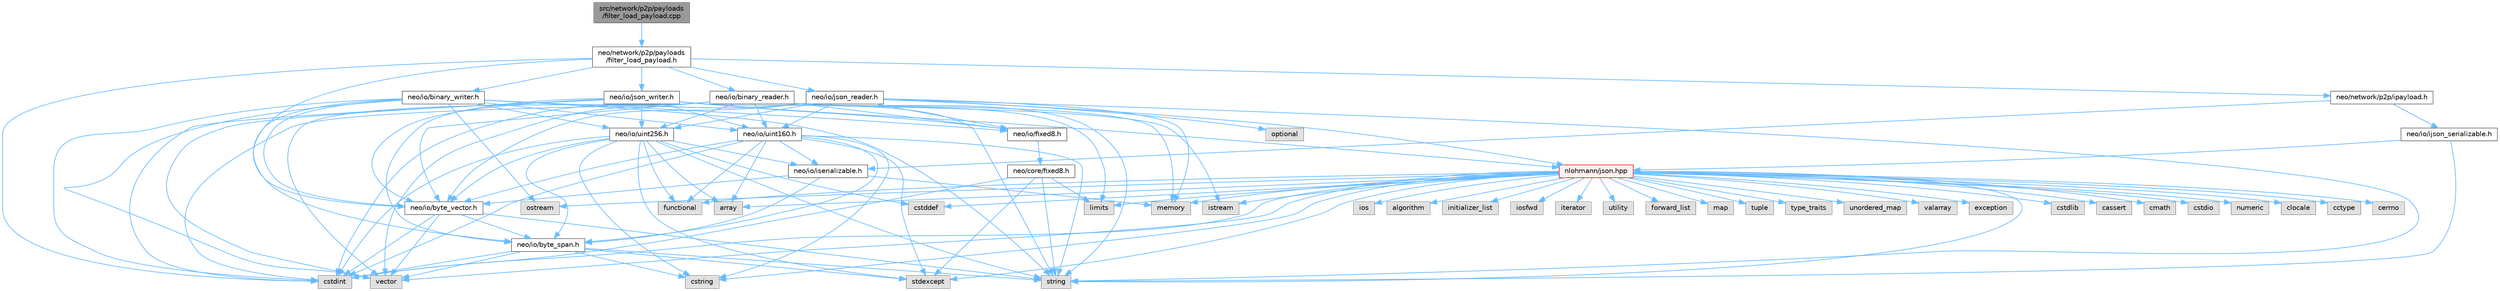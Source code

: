 digraph "src/network/p2p/payloads/filter_load_payload.cpp"
{
 // LATEX_PDF_SIZE
  bgcolor="transparent";
  edge [fontname=Helvetica,fontsize=10,labelfontname=Helvetica,labelfontsize=10];
  node [fontname=Helvetica,fontsize=10,shape=box,height=0.2,width=0.4];
  Node1 [id="Node000001",label="src/network/p2p/payloads\l/filter_load_payload.cpp",height=0.2,width=0.4,color="gray40", fillcolor="grey60", style="filled", fontcolor="black",tooltip=" "];
  Node1 -> Node2 [id="edge120_Node000001_Node000002",color="steelblue1",style="solid",tooltip=" "];
  Node2 [id="Node000002",label="neo/network/p2p/payloads\l/filter_load_payload.h",height=0.2,width=0.4,color="grey40", fillcolor="white", style="filled",URL="$filter__load__payload_8h.html",tooltip=" "];
  Node2 -> Node3 [id="edge121_Node000002_Node000003",color="steelblue1",style="solid",tooltip=" "];
  Node3 [id="Node000003",label="neo/io/binary_reader.h",height=0.2,width=0.4,color="grey40", fillcolor="white", style="filled",URL="$binary__reader_8h.html",tooltip=" "];
  Node3 -> Node4 [id="edge122_Node000003_Node000004",color="steelblue1",style="solid",tooltip=" "];
  Node4 [id="Node000004",label="neo/io/byte_vector.h",height=0.2,width=0.4,color="grey40", fillcolor="white", style="filled",URL="$io_2byte__vector_8h.html",tooltip=" "];
  Node4 -> Node5 [id="edge123_Node000004_Node000005",color="steelblue1",style="solid",tooltip=" "];
  Node5 [id="Node000005",label="neo/io/byte_span.h",height=0.2,width=0.4,color="grey40", fillcolor="white", style="filled",URL="$io_2byte__span_8h.html",tooltip=" "];
  Node5 -> Node6 [id="edge124_Node000005_Node000006",color="steelblue1",style="solid",tooltip=" "];
  Node6 [id="Node000006",label="cstdint",height=0.2,width=0.4,color="grey60", fillcolor="#E0E0E0", style="filled",tooltip=" "];
  Node5 -> Node7 [id="edge125_Node000005_Node000007",color="steelblue1",style="solid",tooltip=" "];
  Node7 [id="Node000007",label="cstring",height=0.2,width=0.4,color="grey60", fillcolor="#E0E0E0", style="filled",tooltip=" "];
  Node5 -> Node8 [id="edge126_Node000005_Node000008",color="steelblue1",style="solid",tooltip=" "];
  Node8 [id="Node000008",label="stdexcept",height=0.2,width=0.4,color="grey60", fillcolor="#E0E0E0", style="filled",tooltip=" "];
  Node5 -> Node9 [id="edge127_Node000005_Node000009",color="steelblue1",style="solid",tooltip=" "];
  Node9 [id="Node000009",label="string",height=0.2,width=0.4,color="grey60", fillcolor="#E0E0E0", style="filled",tooltip=" "];
  Node5 -> Node10 [id="edge128_Node000005_Node000010",color="steelblue1",style="solid",tooltip=" "];
  Node10 [id="Node000010",label="vector",height=0.2,width=0.4,color="grey60", fillcolor="#E0E0E0", style="filled",tooltip=" "];
  Node4 -> Node6 [id="edge129_Node000004_Node000006",color="steelblue1",style="solid",tooltip=" "];
  Node4 -> Node9 [id="edge130_Node000004_Node000009",color="steelblue1",style="solid",tooltip=" "];
  Node4 -> Node10 [id="edge131_Node000004_Node000010",color="steelblue1",style="solid",tooltip=" "];
  Node3 -> Node11 [id="edge132_Node000003_Node000011",color="steelblue1",style="solid",tooltip=" "];
  Node11 [id="Node000011",label="neo/io/fixed8.h",height=0.2,width=0.4,color="grey40", fillcolor="white", style="filled",URL="$io_2fixed8_8h.html",tooltip=" "];
  Node11 -> Node12 [id="edge133_Node000011_Node000012",color="steelblue1",style="solid",tooltip=" "];
  Node12 [id="Node000012",label="neo/core/fixed8.h",height=0.2,width=0.4,color="grey40", fillcolor="white", style="filled",URL="$core_2fixed8_8h.html",tooltip=" "];
  Node12 -> Node6 [id="edge134_Node000012_Node000006",color="steelblue1",style="solid",tooltip=" "];
  Node12 -> Node13 [id="edge135_Node000012_Node000013",color="steelblue1",style="solid",tooltip=" "];
  Node13 [id="Node000013",label="limits",height=0.2,width=0.4,color="grey60", fillcolor="#E0E0E0", style="filled",tooltip=" "];
  Node12 -> Node8 [id="edge136_Node000012_Node000008",color="steelblue1",style="solid",tooltip=" "];
  Node12 -> Node9 [id="edge137_Node000012_Node000009",color="steelblue1",style="solid",tooltip=" "];
  Node3 -> Node14 [id="edge138_Node000003_Node000014",color="steelblue1",style="solid",tooltip=" "];
  Node14 [id="Node000014",label="neo/io/uint160.h",height=0.2,width=0.4,color="grey40", fillcolor="white", style="filled",URL="$uint160_8h.html",tooltip=" "];
  Node14 -> Node5 [id="edge139_Node000014_Node000005",color="steelblue1",style="solid",tooltip=" "];
  Node14 -> Node4 [id="edge140_Node000014_Node000004",color="steelblue1",style="solid",tooltip=" "];
  Node14 -> Node15 [id="edge141_Node000014_Node000015",color="steelblue1",style="solid",tooltip=" "];
  Node15 [id="Node000015",label="neo/io/iserializable.h",height=0.2,width=0.4,color="grey40", fillcolor="white", style="filled",URL="$iserializable_8h.html",tooltip=" "];
  Node15 -> Node5 [id="edge142_Node000015_Node000005",color="steelblue1",style="solid",tooltip=" "];
  Node15 -> Node4 [id="edge143_Node000015_Node000004",color="steelblue1",style="solid",tooltip=" "];
  Node15 -> Node16 [id="edge144_Node000015_Node000016",color="steelblue1",style="solid",tooltip=" "];
  Node16 [id="Node000016",label="memory",height=0.2,width=0.4,color="grey60", fillcolor="#E0E0E0", style="filled",tooltip=" "];
  Node14 -> Node17 [id="edge145_Node000014_Node000017",color="steelblue1",style="solid",tooltip=" "];
  Node17 [id="Node000017",label="array",height=0.2,width=0.4,color="grey60", fillcolor="#E0E0E0", style="filled",tooltip=" "];
  Node14 -> Node6 [id="edge146_Node000014_Node000006",color="steelblue1",style="solid",tooltip=" "];
  Node14 -> Node7 [id="edge147_Node000014_Node000007",color="steelblue1",style="solid",tooltip=" "];
  Node14 -> Node18 [id="edge148_Node000014_Node000018",color="steelblue1",style="solid",tooltip=" "];
  Node18 [id="Node000018",label="functional",height=0.2,width=0.4,color="grey60", fillcolor="#E0E0E0", style="filled",tooltip=" "];
  Node14 -> Node8 [id="edge149_Node000014_Node000008",color="steelblue1",style="solid",tooltip=" "];
  Node14 -> Node9 [id="edge150_Node000014_Node000009",color="steelblue1",style="solid",tooltip=" "];
  Node3 -> Node19 [id="edge151_Node000003_Node000019",color="steelblue1",style="solid",tooltip=" "];
  Node19 [id="Node000019",label="neo/io/uint256.h",height=0.2,width=0.4,color="grey40", fillcolor="white", style="filled",URL="$uint256_8h.html",tooltip=" "];
  Node19 -> Node5 [id="edge152_Node000019_Node000005",color="steelblue1",style="solid",tooltip=" "];
  Node19 -> Node4 [id="edge153_Node000019_Node000004",color="steelblue1",style="solid",tooltip=" "];
  Node19 -> Node15 [id="edge154_Node000019_Node000015",color="steelblue1",style="solid",tooltip=" "];
  Node19 -> Node17 [id="edge155_Node000019_Node000017",color="steelblue1",style="solid",tooltip=" "];
  Node19 -> Node20 [id="edge156_Node000019_Node000020",color="steelblue1",style="solid",tooltip=" "];
  Node20 [id="Node000020",label="cstddef",height=0.2,width=0.4,color="grey60", fillcolor="#E0E0E0", style="filled",tooltip=" "];
  Node19 -> Node6 [id="edge157_Node000019_Node000006",color="steelblue1",style="solid",tooltip=" "];
  Node19 -> Node7 [id="edge158_Node000019_Node000007",color="steelblue1",style="solid",tooltip=" "];
  Node19 -> Node18 [id="edge159_Node000019_Node000018",color="steelblue1",style="solid",tooltip=" "];
  Node19 -> Node8 [id="edge160_Node000019_Node000008",color="steelblue1",style="solid",tooltip=" "];
  Node19 -> Node9 [id="edge161_Node000019_Node000009",color="steelblue1",style="solid",tooltip=" "];
  Node3 -> Node6 [id="edge162_Node000003_Node000006",color="steelblue1",style="solid",tooltip=" "];
  Node3 -> Node21 [id="edge163_Node000003_Node000021",color="steelblue1",style="solid",tooltip=" "];
  Node21 [id="Node000021",label="istream",height=0.2,width=0.4,color="grey60", fillcolor="#E0E0E0", style="filled",tooltip=" "];
  Node3 -> Node13 [id="edge164_Node000003_Node000013",color="steelblue1",style="solid",tooltip=" "];
  Node3 -> Node16 [id="edge165_Node000003_Node000016",color="steelblue1",style="solid",tooltip=" "];
  Node3 -> Node9 [id="edge166_Node000003_Node000009",color="steelblue1",style="solid",tooltip=" "];
  Node3 -> Node10 [id="edge167_Node000003_Node000010",color="steelblue1",style="solid",tooltip=" "];
  Node2 -> Node22 [id="edge168_Node000002_Node000022",color="steelblue1",style="solid",tooltip=" "];
  Node22 [id="Node000022",label="neo/io/binary_writer.h",height=0.2,width=0.4,color="grey40", fillcolor="white", style="filled",URL="$binary__writer_8h.html",tooltip=" "];
  Node22 -> Node5 [id="edge169_Node000022_Node000005",color="steelblue1",style="solid",tooltip=" "];
  Node22 -> Node4 [id="edge170_Node000022_Node000004",color="steelblue1",style="solid",tooltip=" "];
  Node22 -> Node11 [id="edge171_Node000022_Node000011",color="steelblue1",style="solid",tooltip=" "];
  Node22 -> Node14 [id="edge172_Node000022_Node000014",color="steelblue1",style="solid",tooltip=" "];
  Node22 -> Node19 [id="edge173_Node000022_Node000019",color="steelblue1",style="solid",tooltip=" "];
  Node22 -> Node6 [id="edge174_Node000022_Node000006",color="steelblue1",style="solid",tooltip=" "];
  Node22 -> Node23 [id="edge175_Node000022_Node000023",color="steelblue1",style="solid",tooltip=" "];
  Node23 [id="Node000023",label="ostream",height=0.2,width=0.4,color="grey60", fillcolor="#E0E0E0", style="filled",tooltip=" "];
  Node22 -> Node9 [id="edge176_Node000022_Node000009",color="steelblue1",style="solid",tooltip=" "];
  Node22 -> Node10 [id="edge177_Node000022_Node000010",color="steelblue1",style="solid",tooltip=" "];
  Node2 -> Node4 [id="edge178_Node000002_Node000004",color="steelblue1",style="solid",tooltip=" "];
  Node2 -> Node24 [id="edge179_Node000002_Node000024",color="steelblue1",style="solid",tooltip=" "];
  Node24 [id="Node000024",label="neo/io/json_reader.h",height=0.2,width=0.4,color="grey40", fillcolor="white", style="filled",URL="$json__reader_8h.html",tooltip=" "];
  Node24 -> Node4 [id="edge180_Node000024_Node000004",color="steelblue1",style="solid",tooltip=" "];
  Node24 -> Node11 [id="edge181_Node000024_Node000011",color="steelblue1",style="solid",tooltip=" "];
  Node24 -> Node14 [id="edge182_Node000024_Node000014",color="steelblue1",style="solid",tooltip=" "];
  Node24 -> Node19 [id="edge183_Node000024_Node000019",color="steelblue1",style="solid",tooltip=" "];
  Node24 -> Node6 [id="edge184_Node000024_Node000006",color="steelblue1",style="solid",tooltip=" "];
  Node24 -> Node16 [id="edge185_Node000024_Node000016",color="steelblue1",style="solid",tooltip=" "];
  Node24 -> Node25 [id="edge186_Node000024_Node000025",color="steelblue1",style="solid",tooltip=" "];
  Node25 [id="Node000025",label="nlohmann/json.hpp",height=0.2,width=0.4,color="red", fillcolor="#FFF0F0", style="filled",URL="$json_8hpp.html",tooltip=" "];
  Node25 -> Node26 [id="edge187_Node000025_Node000026",color="steelblue1",style="solid",tooltip=" "];
  Node26 [id="Node000026",label="algorithm",height=0.2,width=0.4,color="grey60", fillcolor="#E0E0E0", style="filled",tooltip=" "];
  Node25 -> Node20 [id="edge188_Node000025_Node000020",color="steelblue1",style="solid",tooltip=" "];
  Node25 -> Node18 [id="edge189_Node000025_Node000018",color="steelblue1",style="solid",tooltip=" "];
  Node25 -> Node27 [id="edge190_Node000025_Node000027",color="steelblue1",style="solid",tooltip=" "];
  Node27 [id="Node000027",label="initializer_list",height=0.2,width=0.4,color="grey60", fillcolor="#E0E0E0", style="filled",tooltip=" "];
  Node25 -> Node28 [id="edge191_Node000025_Node000028",color="steelblue1",style="solid",tooltip=" "];
  Node28 [id="Node000028",label="iosfwd",height=0.2,width=0.4,color="grey60", fillcolor="#E0E0E0", style="filled",tooltip=" "];
  Node25 -> Node29 [id="edge192_Node000025_Node000029",color="steelblue1",style="solid",tooltip=" "];
  Node29 [id="Node000029",label="iterator",height=0.2,width=0.4,color="grey60", fillcolor="#E0E0E0", style="filled",tooltip=" "];
  Node25 -> Node16 [id="edge193_Node000025_Node000016",color="steelblue1",style="solid",tooltip=" "];
  Node25 -> Node9 [id="edge194_Node000025_Node000009",color="steelblue1",style="solid",tooltip=" "];
  Node25 -> Node30 [id="edge195_Node000025_Node000030",color="steelblue1",style="solid",tooltip=" "];
  Node30 [id="Node000030",label="utility",height=0.2,width=0.4,color="grey60", fillcolor="#E0E0E0", style="filled",tooltip=" "];
  Node25 -> Node10 [id="edge196_Node000025_Node000010",color="steelblue1",style="solid",tooltip=" "];
  Node25 -> Node17 [id="edge197_Node000025_Node000017",color="steelblue1",style="solid",tooltip=" "];
  Node25 -> Node31 [id="edge198_Node000025_Node000031",color="steelblue1",style="solid",tooltip=" "];
  Node31 [id="Node000031",label="forward_list",height=0.2,width=0.4,color="grey60", fillcolor="#E0E0E0", style="filled",tooltip=" "];
  Node25 -> Node32 [id="edge199_Node000025_Node000032",color="steelblue1",style="solid",tooltip=" "];
  Node32 [id="Node000032",label="map",height=0.2,width=0.4,color="grey60", fillcolor="#E0E0E0", style="filled",tooltip=" "];
  Node25 -> Node33 [id="edge200_Node000025_Node000033",color="steelblue1",style="solid",tooltip=" "];
  Node33 [id="Node000033",label="tuple",height=0.2,width=0.4,color="grey60", fillcolor="#E0E0E0", style="filled",tooltip=" "];
  Node25 -> Node34 [id="edge201_Node000025_Node000034",color="steelblue1",style="solid",tooltip=" "];
  Node34 [id="Node000034",label="type_traits",height=0.2,width=0.4,color="grey60", fillcolor="#E0E0E0", style="filled",tooltip=" "];
  Node25 -> Node35 [id="edge202_Node000025_Node000035",color="steelblue1",style="solid",tooltip=" "];
  Node35 [id="Node000035",label="unordered_map",height=0.2,width=0.4,color="grey60", fillcolor="#E0E0E0", style="filled",tooltip=" "];
  Node25 -> Node36 [id="edge203_Node000025_Node000036",color="steelblue1",style="solid",tooltip=" "];
  Node36 [id="Node000036",label="valarray",height=0.2,width=0.4,color="grey60", fillcolor="#E0E0E0", style="filled",tooltip=" "];
  Node25 -> Node37 [id="edge204_Node000025_Node000037",color="steelblue1",style="solid",tooltip=" "];
  Node37 [id="Node000037",label="exception",height=0.2,width=0.4,color="grey60", fillcolor="#E0E0E0", style="filled",tooltip=" "];
  Node25 -> Node8 [id="edge205_Node000025_Node000008",color="steelblue1",style="solid",tooltip=" "];
  Node25 -> Node6 [id="edge206_Node000025_Node000006",color="steelblue1",style="solid",tooltip=" "];
  Node25 -> Node38 [id="edge207_Node000025_Node000038",color="steelblue1",style="solid",tooltip=" "];
  Node38 [id="Node000038",label="cstdlib",height=0.2,width=0.4,color="grey60", fillcolor="#E0E0E0", style="filled",tooltip=" "];
  Node25 -> Node39 [id="edge208_Node000025_Node000039",color="steelblue1",style="solid",tooltip=" "];
  Node39 [id="Node000039",label="cassert",height=0.2,width=0.4,color="grey60", fillcolor="#E0E0E0", style="filled",tooltip=" "];
  Node25 -> Node13 [id="edge209_Node000025_Node000013",color="steelblue1",style="solid",tooltip=" "];
  Node25 -> Node7 [id="edge210_Node000025_Node000007",color="steelblue1",style="solid",tooltip=" "];
  Node25 -> Node40 [id="edge211_Node000025_Node000040",color="steelblue1",style="solid",tooltip=" "];
  Node40 [id="Node000040",label="cmath",height=0.2,width=0.4,color="grey60", fillcolor="#E0E0E0", style="filled",tooltip=" "];
  Node25 -> Node41 [id="edge212_Node000025_Node000041",color="steelblue1",style="solid",tooltip=" "];
  Node41 [id="Node000041",label="cstdio",height=0.2,width=0.4,color="grey60", fillcolor="#E0E0E0", style="filled",tooltip=" "];
  Node25 -> Node42 [id="edge213_Node000025_Node000042",color="steelblue1",style="solid",tooltip=" "];
  Node42 [id="Node000042",label="numeric",height=0.2,width=0.4,color="grey60", fillcolor="#E0E0E0", style="filled",tooltip=" "];
  Node25 -> Node21 [id="edge214_Node000025_Node000021",color="steelblue1",style="solid",tooltip=" "];
  Node25 -> Node43 [id="edge215_Node000025_Node000043",color="steelblue1",style="solid",tooltip=" "];
  Node43 [id="Node000043",label="clocale",height=0.2,width=0.4,color="grey60", fillcolor="#E0E0E0", style="filled",tooltip=" "];
  Node25 -> Node44 [id="edge216_Node000025_Node000044",color="steelblue1",style="solid",tooltip=" "];
  Node44 [id="Node000044",label="cctype",height=0.2,width=0.4,color="grey60", fillcolor="#E0E0E0", style="filled",tooltip=" "];
  Node25 -> Node45 [id="edge217_Node000025_Node000045",color="steelblue1",style="solid",tooltip=" "];
  Node45 [id="Node000045",label="cerrno",height=0.2,width=0.4,color="grey60", fillcolor="#E0E0E0", style="filled",tooltip=" "];
  Node25 -> Node46 [id="edge218_Node000025_Node000046",color="steelblue1",style="solid",tooltip=" "];
  Node46 [id="Node000046",label="ios",height=0.2,width=0.4,color="grey60", fillcolor="#E0E0E0", style="filled",tooltip=" "];
  Node25 -> Node23 [id="edge219_Node000025_Node000023",color="steelblue1",style="solid",tooltip=" "];
  Node24 -> Node48 [id="edge220_Node000024_Node000048",color="steelblue1",style="solid",tooltip=" "];
  Node48 [id="Node000048",label="optional",height=0.2,width=0.4,color="grey60", fillcolor="#E0E0E0", style="filled",tooltip=" "];
  Node24 -> Node9 [id="edge221_Node000024_Node000009",color="steelblue1",style="solid",tooltip=" "];
  Node24 -> Node10 [id="edge222_Node000024_Node000010",color="steelblue1",style="solid",tooltip=" "];
  Node2 -> Node49 [id="edge223_Node000002_Node000049",color="steelblue1",style="solid",tooltip=" "];
  Node49 [id="Node000049",label="neo/io/json_writer.h",height=0.2,width=0.4,color="grey40", fillcolor="white", style="filled",URL="$json__writer_8h.html",tooltip=" "];
  Node49 -> Node5 [id="edge224_Node000049_Node000005",color="steelblue1",style="solid",tooltip=" "];
  Node49 -> Node4 [id="edge225_Node000049_Node000004",color="steelblue1",style="solid",tooltip=" "];
  Node49 -> Node11 [id="edge226_Node000049_Node000011",color="steelblue1",style="solid",tooltip=" "];
  Node49 -> Node14 [id="edge227_Node000049_Node000014",color="steelblue1",style="solid",tooltip=" "];
  Node49 -> Node19 [id="edge228_Node000049_Node000019",color="steelblue1",style="solid",tooltip=" "];
  Node49 -> Node6 [id="edge229_Node000049_Node000006",color="steelblue1",style="solid",tooltip=" "];
  Node49 -> Node25 [id="edge230_Node000049_Node000025",color="steelblue1",style="solid",tooltip=" "];
  Node49 -> Node9 [id="edge231_Node000049_Node000009",color="steelblue1",style="solid",tooltip=" "];
  Node49 -> Node10 [id="edge232_Node000049_Node000010",color="steelblue1",style="solid",tooltip=" "];
  Node2 -> Node50 [id="edge233_Node000002_Node000050",color="steelblue1",style="solid",tooltip=" "];
  Node50 [id="Node000050",label="neo/network/p2p/ipayload.h",height=0.2,width=0.4,color="grey40", fillcolor="white", style="filled",URL="$p2p_2ipayload_8h.html",tooltip=" "];
  Node50 -> Node51 [id="edge234_Node000050_Node000051",color="steelblue1",style="solid",tooltip=" "];
  Node51 [id="Node000051",label="neo/io/ijson_serializable.h",height=0.2,width=0.4,color="grey40", fillcolor="white", style="filled",URL="$ijson__serializable_8h.html",tooltip=" "];
  Node51 -> Node25 [id="edge235_Node000051_Node000025",color="steelblue1",style="solid",tooltip=" "];
  Node51 -> Node9 [id="edge236_Node000051_Node000009",color="steelblue1",style="solid",tooltip=" "];
  Node50 -> Node15 [id="edge237_Node000050_Node000015",color="steelblue1",style="solid",tooltip=" "];
  Node2 -> Node6 [id="edge238_Node000002_Node000006",color="steelblue1",style="solid",tooltip=" "];
}
